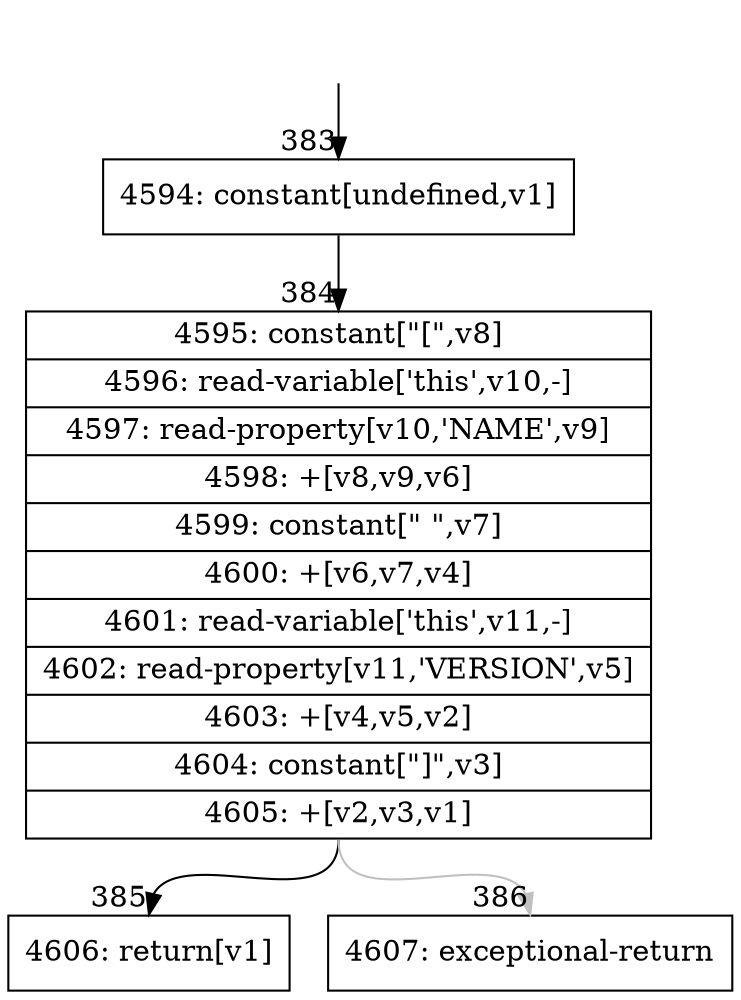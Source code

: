 digraph {
rankdir="TD"
BB_entry2[shape=none,label=""];
BB_entry2 -> BB383 [tailport=s, headport=n, headlabel="    383"]
BB383 [shape=record label="{4594: constant[undefined,v1]}" ] 
BB383 -> BB384 [tailport=s, headport=n, headlabel="      384"]
BB384 [shape=record label="{4595: constant[\"[\",v8]|4596: read-variable['this',v10,-]|4597: read-property[v10,'NAME',v9]|4598: +[v8,v9,v6]|4599: constant[\" \",v7]|4600: +[v6,v7,v4]|4601: read-variable['this',v11,-]|4602: read-property[v11,'VERSION',v5]|4603: +[v4,v5,v2]|4604: constant[\"]\",v3]|4605: +[v2,v3,v1]}" ] 
BB384 -> BB385 [tailport=s, headport=n, headlabel="      385"]
BB384 -> BB386 [tailport=s, headport=n, color=gray, headlabel="      386"]
BB385 [shape=record label="{4606: return[v1]}" ] 
BB386 [shape=record label="{4607: exceptional-return}" ] 
//#$~ 43
}
